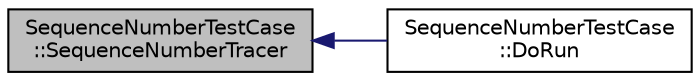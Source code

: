 digraph "SequenceNumberTestCase::SequenceNumberTracer"
{
  edge [fontname="Helvetica",fontsize="10",labelfontname="Helvetica",labelfontsize="10"];
  node [fontname="Helvetica",fontsize="10",shape=record];
  rankdir="LR";
  Node1 [label="SequenceNumberTestCase\l::SequenceNumberTracer",height=0.2,width=0.4,color="black", fillcolor="grey75", style="filled", fontcolor="black"];
  Node1 -> Node2 [dir="back",color="midnightblue",fontsize="10",style="solid"];
  Node2 [label="SequenceNumberTestCase\l::DoRun",height=0.2,width=0.4,color="black", fillcolor="white", style="filled",URL="$d7/dd0/classSequenceNumberTestCase.html#a292dbab31cc78b3d5ec16c2aa96711a2",tooltip="Implementation to actually run this TestCase. "];
}
